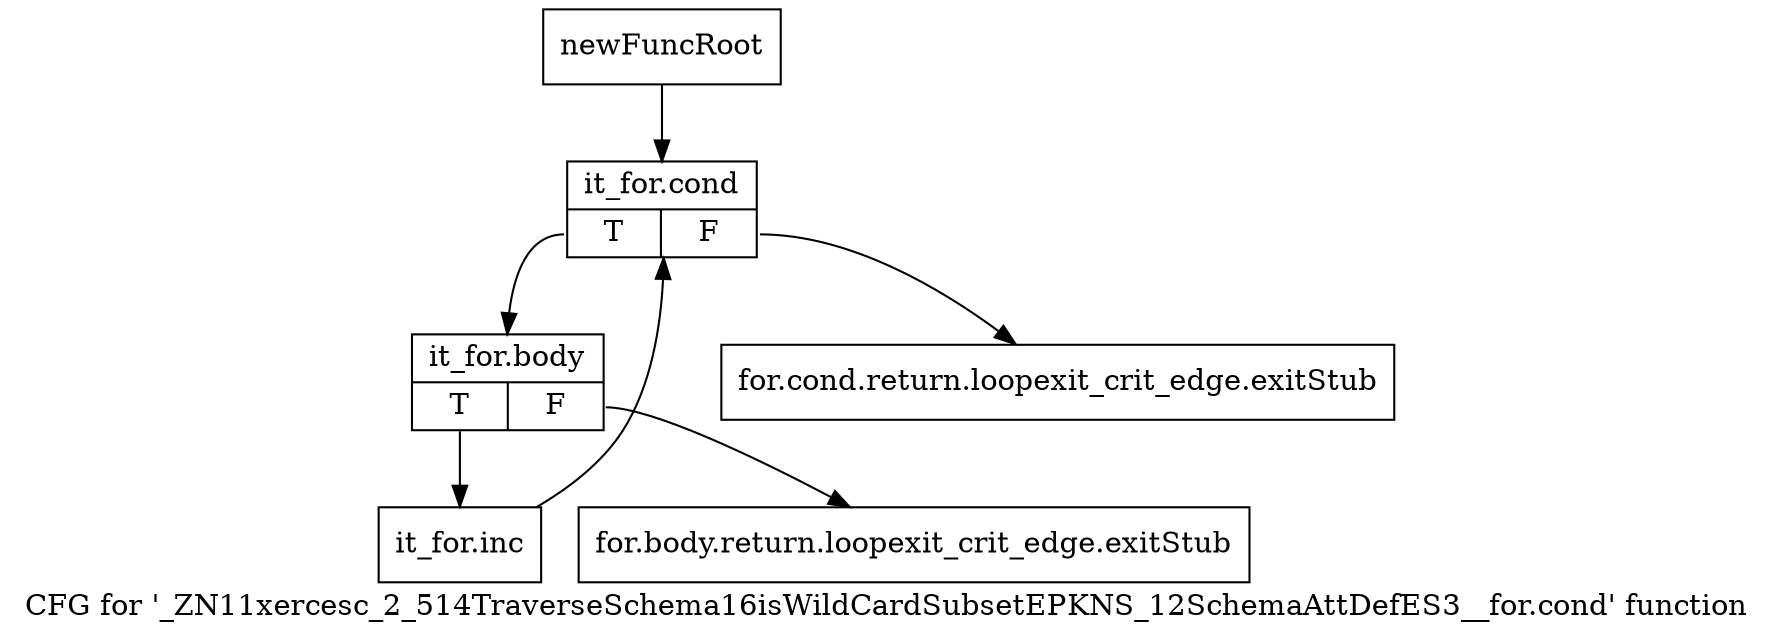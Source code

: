 digraph "CFG for '_ZN11xercesc_2_514TraverseSchema16isWildCardSubsetEPKNS_12SchemaAttDefES3__for.cond' function" {
	label="CFG for '_ZN11xercesc_2_514TraverseSchema16isWildCardSubsetEPKNS_12SchemaAttDefES3__for.cond' function";

	Node0x9a58fe0 [shape=record,label="{newFuncRoot}"];
	Node0x9a58fe0 -> Node0x9a590d0;
	Node0x9a59030 [shape=record,label="{for.cond.return.loopexit_crit_edge.exitStub}"];
	Node0x9a59080 [shape=record,label="{for.body.return.loopexit_crit_edge.exitStub}"];
	Node0x9a590d0 [shape=record,label="{it_for.cond|{<s0>T|<s1>F}}"];
	Node0x9a590d0:s0 -> Node0x9a59120;
	Node0x9a590d0:s1 -> Node0x9a59030;
	Node0x9a59120 [shape=record,label="{it_for.body|{<s0>T|<s1>F}}"];
	Node0x9a59120:s0 -> Node0x9a59170;
	Node0x9a59120:s1 -> Node0x9a59080;
	Node0x9a59170 [shape=record,label="{it_for.inc}"];
	Node0x9a59170 -> Node0x9a590d0;
}
